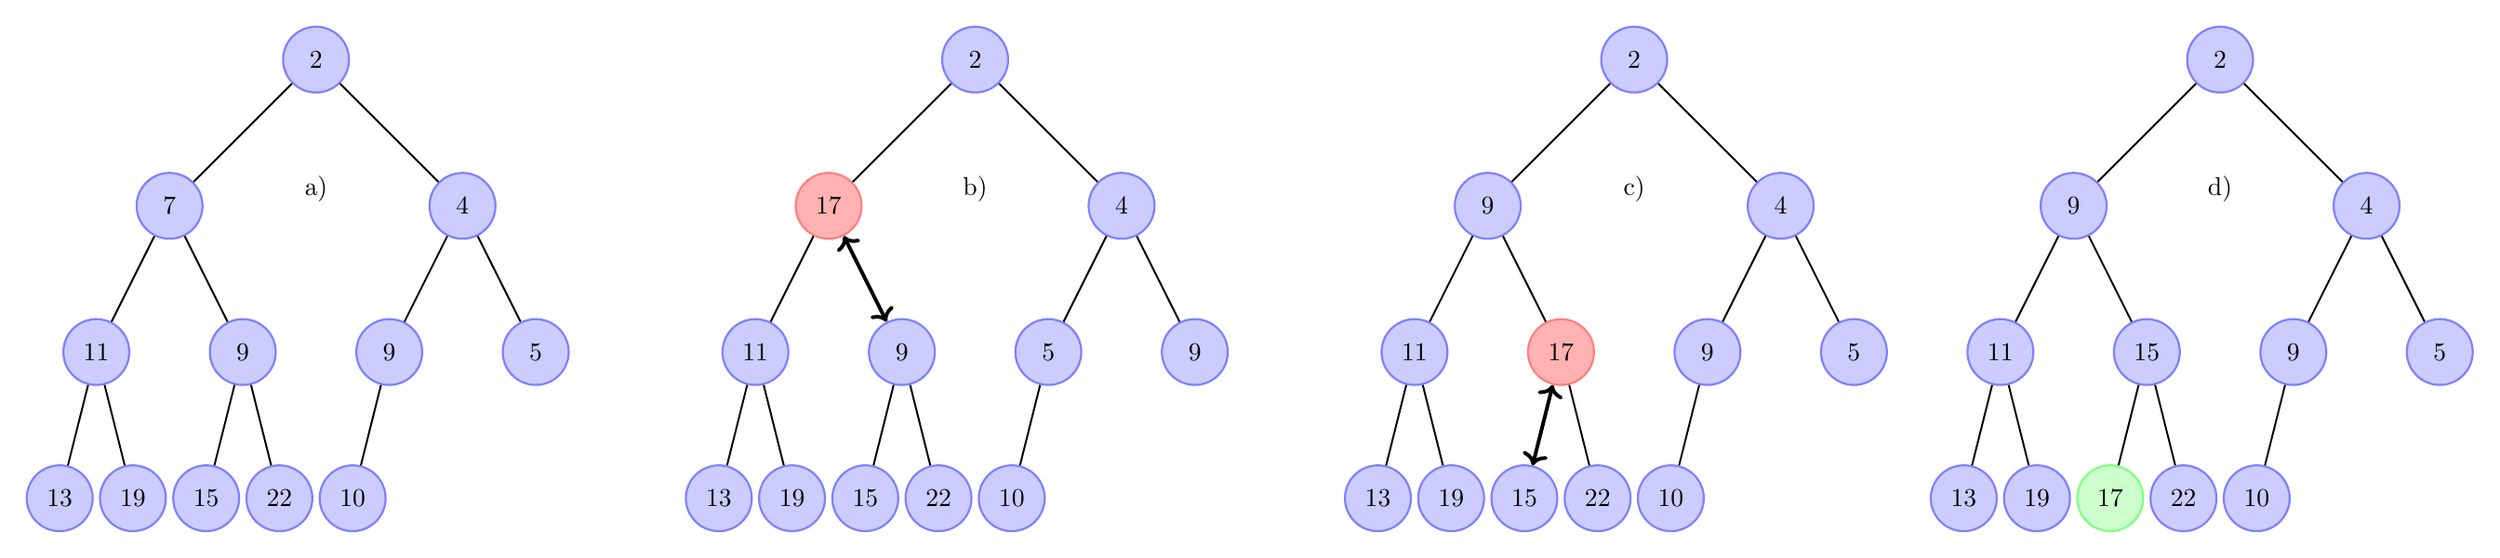 \begin{tikzpicture}
%style! używać!
[normal/.style={circle, draw=blue!50, fill=blue!20, thick, minimum size=9mm},
 bad/.style={circle, draw=red!50, fill=red!30, thick, minimum size=9mm},
 good/.style={circle, draw=green!50, fill=green!20, thick, minimum size=9mm},
 edge/.style={line width=0.25mm},
 swap/.style={<->, line width=0.5mm}]

% rysunek A
\node (A1)  at (-14,   6.5) [normal] {2};
\node (A2)  at (-16,   4.5) [normal] {7};
\node (A3)  at (-12,   4.5) [normal] {4};
\node (A4)  at (-17,   2.5) [normal] {11};
\node (A5)  at (-15,   2.5) [normal] {9};
\node (A6)  at (-13,   2.5) [normal] {9};
\node (A7)  at (-11,   2.5) [normal] {5};
\node (A8)  at (-17.5, 0.5) [normal] {13};
\node (A9)  at (-16.5, 0.5) [normal] {19};
\node (A10) at (-15.5, 0.5) [normal] {15};
\node (A11) at (-14.5, 0.5) [normal] {22};
\node (A12) at (-13.5, 0.5) [normal] {10};
\node [below = 1cm] at (A1.south) {a)};
\draw[edge] (A1) -- (A2); 
\draw[edge] (A1) -- (A3); 
\draw[edge] (A2) -- (A4); 
\draw[edge] (A2) -- (A5); 
\draw[edge] (A3) -- (A6); 
\draw[edge] (A3) -- (A7); 
\draw[edge] (A4) -- (A8); 
\draw[edge] (A4) -- (A9); 
\draw[edge] (A5) -- (A10); 
\draw[edge] (A5) -- (A11); 
\draw[edge] (A6) -- (A12);

% rysunek B
\node (B1)  at (-5,   6.5) [normal] {2};
\node (B2)  at (-7,   4.5) [bad]    {17};
\node (B3)  at (-3,   4.5) [normal] {4};
\node (B4)  at (-8,   2.5) [normal] {11};
\node (B5)  at (-6,   2.5) [normal] {9};
\node (B6)  at (-4,   2.5) [normal] {5};
\node (B7)  at (-2,   2.5) [normal] {9};
\node (B8)  at (-8.5, 0.5) [normal] {13};
\node (B9)  at (-7.5, 0.5) [normal] {19};
\node (B10) at (-6.5, 0.5) [normal] {15};
\node (B11) at (-5.5, 0.5) [normal] {22};
\node (B12) at (-4.5, 0.5) [normal] {10};
\node [below = 1cm] at (B1.south) {b)};
\draw[edge] (B1) -- (B2); 
\draw[edge] (B1) -- (B3); 
\draw[edge] (B2) -- (B4); 
\draw[swap] (B2) -- (B5); 
\draw[edge] (B3) -- (B6); 
\draw[edge] (B3) -- (B7); 
\draw[edge] (B4) -- (B8); 
\draw[edge] (B4) -- (B9); 
\draw[edge] (B5) -- (B10); 
\draw[edge] (B5) -- (B11); 
\draw[edge] (B6) -- (B12);

% rysunek C
\node (C1)  at (4,   6.5) [normal] {2};
\node (C2)  at (2,   4.5) [normal] {9};
\node (C3)  at (6,   4.5) [normal] {4};
\node (C4)  at (1,   2.5) [normal] {11};
\node (C5)  at (3,   2.5) [bad]    {17};
\node (C6)  at (5,   2.5) [normal] {9};
\node (C7)  at (7,   2.5) [normal] {5};
\node (C8)  at (0.5, 0.5) [normal] {13};
\node (C9)  at (1.5, 0.5) [normal] {19};
\node (C10) at (2.5, 0.5) [normal] {15};
\node (C11) at (3.5, 0.5) [normal] {22};
\node (C12) at (4.5, 0.5) [normal] {10};
\node [below = 1cm] at (C1.south) {c)};
\draw[edge] (C1) -- (C2); 
\draw[edge] (C1) -- (C3); 
\draw[edge] (C2) -- (C4); 
\draw[edge] (C2) -- (C5); 
\draw[edge] (C3) -- (C6); 
\draw[edge] (C3) -- (C7); 
\draw[edge] (C4) -- (C8); 
\draw[edge] (C4) -- (C9); 
\draw[swap] (C5) -- (C10); 
\draw[edge] (C5) -- (C11); 
\draw[edge] (C6) -- (C12);

% rysunek D
\node (D1)  at (12,    6.5) [normal] {2};
\node (D2)  at (10,    4.5) [normal] {9};
\node (D3)  at (14,    4.5) [normal] {4};
\node (D4)  at (9,     2.5) [normal] {11};
\node (D5)  at (11,    2.5) [normal] {15};
\node (D6)  at (13,    2.5) [normal] {9};
\node (D7)  at (15,    2.5) [normal] {5};
\node (D8)  at (8.5,   0.5) [normal] {13};
\node (D9)  at (9.5,   0.5) [normal] {19};
\node (D10) at (10.5,  0.5) [good]   {17};
\node (D11) at (11.5,  0.5) [normal] {22};
\node (D12) at (12.5,  0.5) [normal] {10};
\node [below = 1cm] at (D1.south) {d)};
\draw[edge] (D1) -- (D2); 
\draw[edge] (D1) -- (D3); 
\draw[edge] (D2) -- (D4); 
\draw[edge] (D2) -- (D5); 
\draw[edge] (D3) -- (D6); 
\draw[edge] (D3) -- (D7); 
\draw[edge] (D4) -- (D8); 
\draw[edge] (D4) -- (D9); 
\draw[edge] (D5) -- (D10); 
\draw[edge] (D5) -- (D11); 
\draw[edge] (D6) -- (D12);
\end{tikzpicture}
